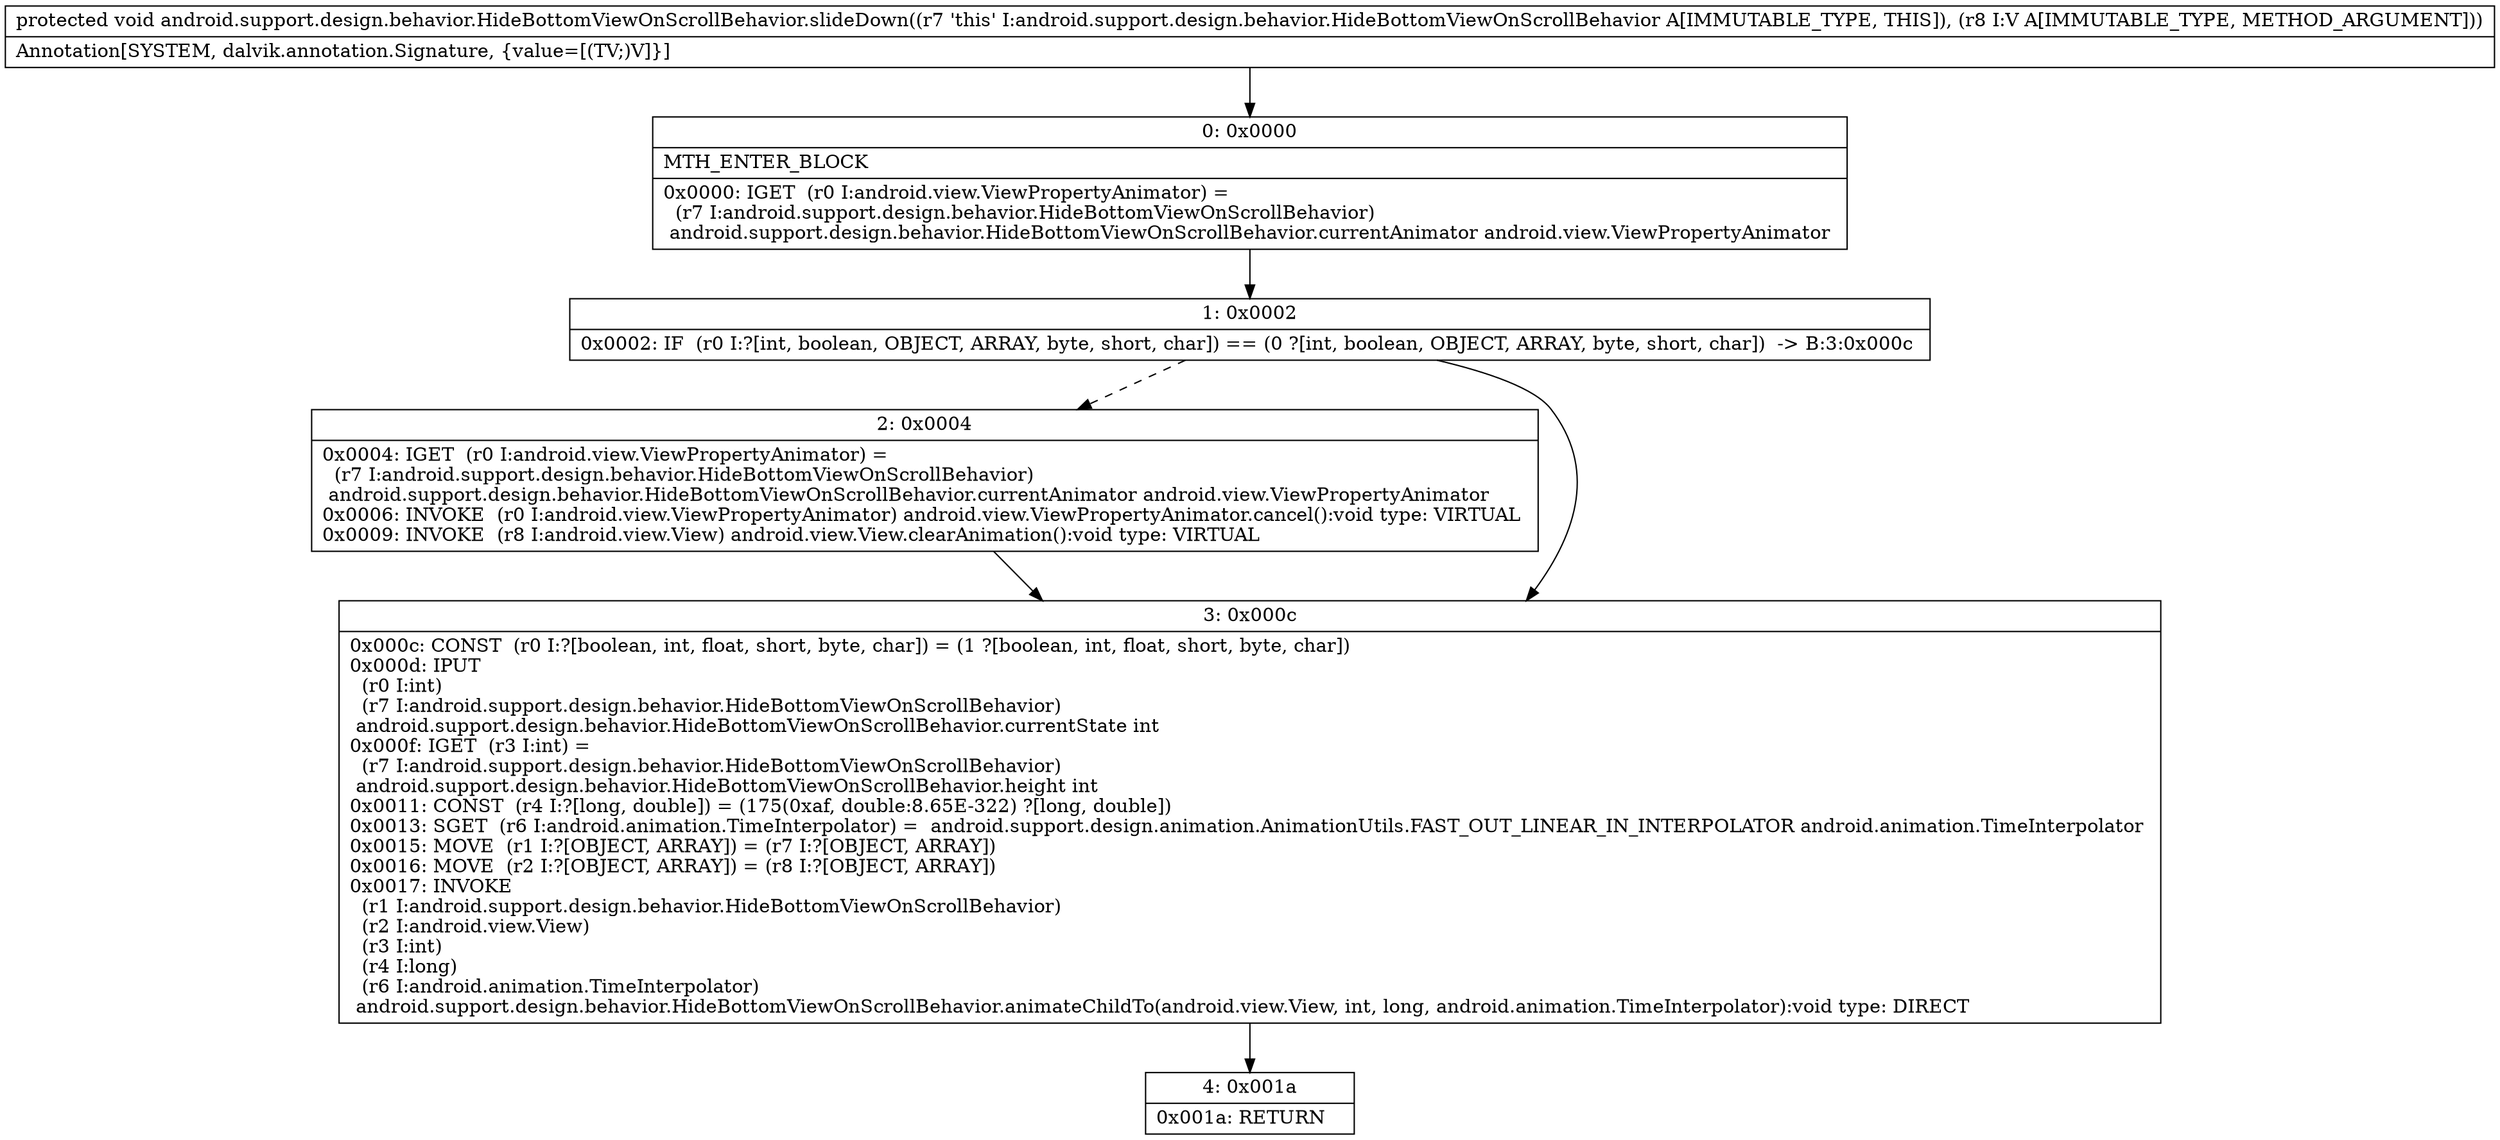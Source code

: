 digraph "CFG forandroid.support.design.behavior.HideBottomViewOnScrollBehavior.slideDown(Landroid\/view\/View;)V" {
Node_0 [shape=record,label="{0\:\ 0x0000|MTH_ENTER_BLOCK\l|0x0000: IGET  (r0 I:android.view.ViewPropertyAnimator) = \l  (r7 I:android.support.design.behavior.HideBottomViewOnScrollBehavior)\l android.support.design.behavior.HideBottomViewOnScrollBehavior.currentAnimator android.view.ViewPropertyAnimator \l}"];
Node_1 [shape=record,label="{1\:\ 0x0002|0x0002: IF  (r0 I:?[int, boolean, OBJECT, ARRAY, byte, short, char]) == (0 ?[int, boolean, OBJECT, ARRAY, byte, short, char])  \-\> B:3:0x000c \l}"];
Node_2 [shape=record,label="{2\:\ 0x0004|0x0004: IGET  (r0 I:android.view.ViewPropertyAnimator) = \l  (r7 I:android.support.design.behavior.HideBottomViewOnScrollBehavior)\l android.support.design.behavior.HideBottomViewOnScrollBehavior.currentAnimator android.view.ViewPropertyAnimator \l0x0006: INVOKE  (r0 I:android.view.ViewPropertyAnimator) android.view.ViewPropertyAnimator.cancel():void type: VIRTUAL \l0x0009: INVOKE  (r8 I:android.view.View) android.view.View.clearAnimation():void type: VIRTUAL \l}"];
Node_3 [shape=record,label="{3\:\ 0x000c|0x000c: CONST  (r0 I:?[boolean, int, float, short, byte, char]) = (1 ?[boolean, int, float, short, byte, char]) \l0x000d: IPUT  \l  (r0 I:int)\l  (r7 I:android.support.design.behavior.HideBottomViewOnScrollBehavior)\l android.support.design.behavior.HideBottomViewOnScrollBehavior.currentState int \l0x000f: IGET  (r3 I:int) = \l  (r7 I:android.support.design.behavior.HideBottomViewOnScrollBehavior)\l android.support.design.behavior.HideBottomViewOnScrollBehavior.height int \l0x0011: CONST  (r4 I:?[long, double]) = (175(0xaf, double:8.65E\-322) ?[long, double]) \l0x0013: SGET  (r6 I:android.animation.TimeInterpolator) =  android.support.design.animation.AnimationUtils.FAST_OUT_LINEAR_IN_INTERPOLATOR android.animation.TimeInterpolator \l0x0015: MOVE  (r1 I:?[OBJECT, ARRAY]) = (r7 I:?[OBJECT, ARRAY]) \l0x0016: MOVE  (r2 I:?[OBJECT, ARRAY]) = (r8 I:?[OBJECT, ARRAY]) \l0x0017: INVOKE  \l  (r1 I:android.support.design.behavior.HideBottomViewOnScrollBehavior)\l  (r2 I:android.view.View)\l  (r3 I:int)\l  (r4 I:long)\l  (r6 I:android.animation.TimeInterpolator)\l android.support.design.behavior.HideBottomViewOnScrollBehavior.animateChildTo(android.view.View, int, long, android.animation.TimeInterpolator):void type: DIRECT \l}"];
Node_4 [shape=record,label="{4\:\ 0x001a|0x001a: RETURN   \l}"];
MethodNode[shape=record,label="{protected void android.support.design.behavior.HideBottomViewOnScrollBehavior.slideDown((r7 'this' I:android.support.design.behavior.HideBottomViewOnScrollBehavior A[IMMUTABLE_TYPE, THIS]), (r8 I:V A[IMMUTABLE_TYPE, METHOD_ARGUMENT]))  | Annotation[SYSTEM, dalvik.annotation.Signature, \{value=[(TV;)V]\}]\l}"];
MethodNode -> Node_0;
Node_0 -> Node_1;
Node_1 -> Node_2[style=dashed];
Node_1 -> Node_3;
Node_2 -> Node_3;
Node_3 -> Node_4;
}

